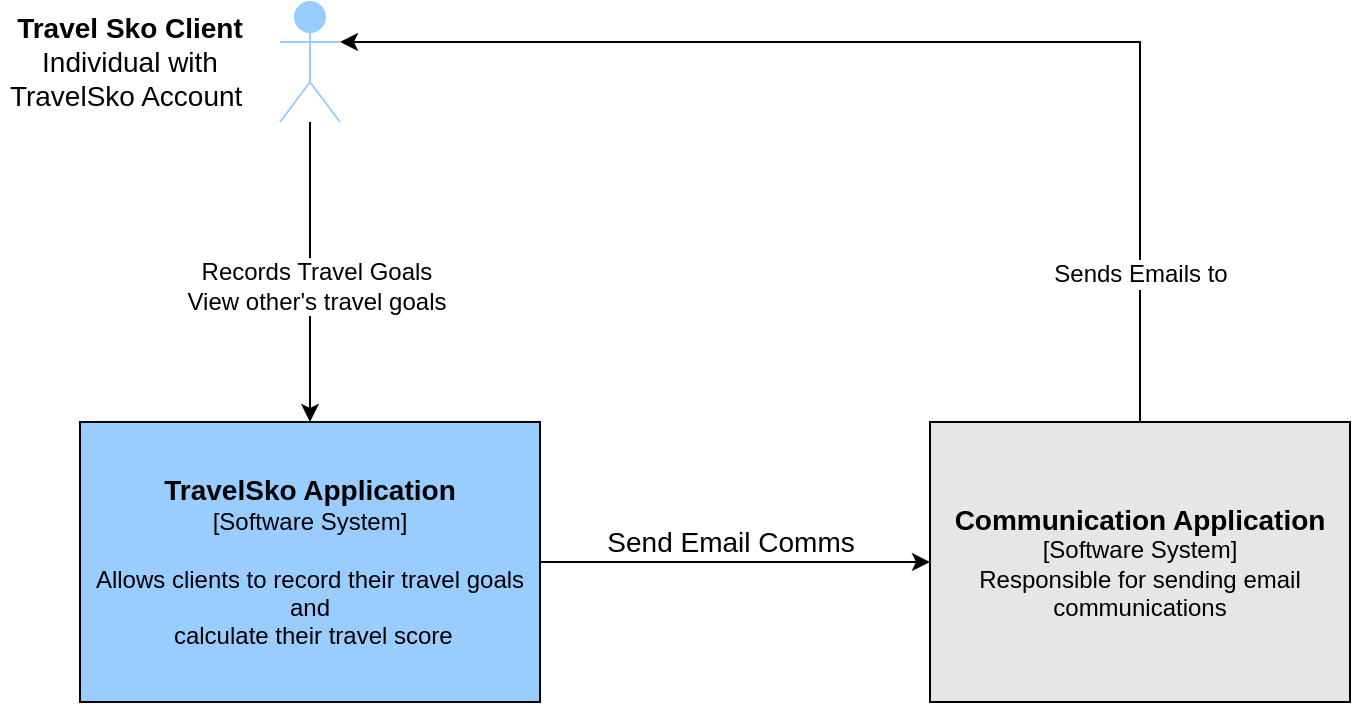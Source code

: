<mxfile version="16.0.0" type="device" pages="2"><diagram id="cm2jMaO9khR2X9OITr9r" name="Context"><mxGraphModel dx="946" dy="594" grid="1" gridSize="10" guides="1" tooltips="1" connect="1" arrows="1" fold="1" page="1" pageScale="1" pageWidth="1169" pageHeight="827" math="0" shadow="0"><root><mxCell id="0"/><mxCell id="1" parent="0"/><mxCell id="SmpvRbW3112xZueSAbn0-1" style="edgeStyle=orthogonalEdgeStyle;rounded=0;orthogonalLoop=1;jettySize=auto;html=1;entryX=0;entryY=0.5;entryDx=0;entryDy=0;fontSize=14;" edge="1" parent="1" source="SmpvRbW3112xZueSAbn0-3" target="SmpvRbW3112xZueSAbn0-6"><mxGeometry relative="1" as="geometry"/></mxCell><mxCell id="SmpvRbW3112xZueSAbn0-2" value="Send Email Comms" style="edgeLabel;html=1;align=center;verticalAlign=middle;resizable=0;points=[];fontSize=14;" vertex="1" connectable="0" parent="SmpvRbW3112xZueSAbn0-1"><mxGeometry x="0.136" y="-1" relative="1" as="geometry"><mxPoint x="-16" y="-11" as="offset"/></mxGeometry></mxCell><mxCell id="SmpvRbW3112xZueSAbn0-3" value="&lt;font style=&quot;font-size: 14px&quot;&gt;&lt;b&gt;TravelSko Application&lt;br&gt;&lt;/b&gt;&lt;/font&gt;[Software System]&lt;br&gt;&lt;br&gt;Allows clients to record their travel goals and&lt;br&gt;&amp;nbsp;calculate their travel score" style="rounded=0;whiteSpace=wrap;html=1;fillColor=#99CCFF;" vertex="1" parent="1"><mxGeometry x="110" y="274" width="230" height="140" as="geometry"/></mxCell><mxCell id="SmpvRbW3112xZueSAbn0-4" style="edgeStyle=orthogonalEdgeStyle;rounded=0;orthogonalLoop=1;jettySize=auto;html=1;entryX=1;entryY=0.333;entryDx=0;entryDy=0;entryPerimeter=0;fontSize=14;exitX=0.5;exitY=0;exitDx=0;exitDy=0;" edge="1" parent="1" source="SmpvRbW3112xZueSAbn0-6" target="SmpvRbW3112xZueSAbn0-9"><mxGeometry relative="1" as="geometry"/></mxCell><mxCell id="SmpvRbW3112xZueSAbn0-5" value="Sends Emails to" style="edgeLabel;html=1;align=center;verticalAlign=middle;resizable=0;points=[];fontSize=12;" vertex="1" connectable="0" parent="SmpvRbW3112xZueSAbn0-4"><mxGeometry x="-0.62" y="-1" relative="1" as="geometry"><mxPoint x="-1" y="38" as="offset"/></mxGeometry></mxCell><mxCell id="SmpvRbW3112xZueSAbn0-6" value="&lt;b&gt;&lt;font style=&quot;font-size: 14px&quot;&gt;Communication Application&lt;/font&gt;&lt;/b&gt;&lt;br&gt;[Software System]&lt;br&gt;Responsible for sending email communications" style="rounded=0;whiteSpace=wrap;html=1;fillColor=#E6E6E6;" vertex="1" parent="1"><mxGeometry x="535" y="274" width="210" height="140" as="geometry"/></mxCell><mxCell id="SmpvRbW3112xZueSAbn0-7" style="edgeStyle=orthogonalEdgeStyle;rounded=0;orthogonalLoop=1;jettySize=auto;html=1;fontSize=14;" edge="1" parent="1" source="SmpvRbW3112xZueSAbn0-9" target="SmpvRbW3112xZueSAbn0-3"><mxGeometry relative="1" as="geometry"/></mxCell><mxCell id="SmpvRbW3112xZueSAbn0-8" value="Records Travel Goals&lt;br style=&quot;font-size: 12px;&quot;&gt;View other's travel goals" style="edgeLabel;html=1;align=center;verticalAlign=middle;resizable=0;points=[];fontSize=12;" vertex="1" connectable="0" parent="SmpvRbW3112xZueSAbn0-7"><mxGeometry x="0.093" y="3" relative="1" as="geometry"><mxPoint as="offset"/></mxGeometry></mxCell><mxCell id="SmpvRbW3112xZueSAbn0-9" value="" style="shape=umlActor;verticalLabelPosition=bottom;verticalAlign=top;html=1;outlineConnect=0;fontSize=14;strokeColor=#99CCFF;fillColor=#99CCFF;" vertex="1" parent="1"><mxGeometry x="210" y="64" width="30" height="60" as="geometry"/></mxCell><mxCell id="SmpvRbW3112xZueSAbn0-10" value="&lt;b&gt;Travel Sko Client&lt;/b&gt;&lt;br&gt;Individual with TravelSko Account&amp;nbsp;" style="text;html=1;strokeColor=none;fillColor=none;align=center;verticalAlign=middle;whiteSpace=wrap;rounded=0;fontSize=14;" vertex="1" parent="1"><mxGeometry x="70" y="79" width="130" height="30" as="geometry"/></mxCell></root></mxGraphModel></diagram><diagram id="hLGTJx3j5lnkNTs-OWCd" name="Container"><mxGraphModel dx="1113" dy="699" grid="1" gridSize="10" guides="1" tooltips="1" connect="1" arrows="1" fold="1" page="1" pageScale="1" pageWidth="1169" pageHeight="827" math="0" shadow="0"><root><mxCell id="PIjeAJXfHt2wOlFvmQkJ-0"/><mxCell id="PIjeAJXfHt2wOlFvmQkJ-1" parent="PIjeAJXfHt2wOlFvmQkJ-0"/><mxCell id="Aj67abTnd_cvBIb0NV3P-2" value="" style="rounded=0;whiteSpace=wrap;html=1;fillColor=#FFFFFF;dashed=1;" vertex="1" parent="PIjeAJXfHt2wOlFvmQkJ-1"><mxGeometry x="40" y="270" width="660" height="520" as="geometry"/></mxCell><mxCell id="Aj67abTnd_cvBIb0NV3P-0" style="edgeStyle=orthogonalEdgeStyle;rounded=0;orthogonalLoop=1;jettySize=auto;html=1;entryX=0;entryY=0.5;entryDx=0;entryDy=0;fontSize=14;exitX=1;exitY=0.5;exitDx=0;exitDy=0;" edge="1" parent="PIjeAJXfHt2wOlFvmQkJ-1" source="2xf3lS-XMsA-cTO8gi2E-5" target="Aj67abTnd_cvBIb0NV3P-5"><mxGeometry relative="1" as="geometry"/></mxCell><mxCell id="Aj67abTnd_cvBIb0NV3P-1" value="Send Email Comms" style="edgeLabel;html=1;align=center;verticalAlign=middle;resizable=0;points=[];fontSize=11;" vertex="1" connectable="0" parent="Aj67abTnd_cvBIb0NV3P-0"><mxGeometry x="0.136" y="-1" relative="1" as="geometry"><mxPoint x="-16" y="-11" as="offset"/></mxGeometry></mxCell><mxCell id="Aj67abTnd_cvBIb0NV3P-3" style="edgeStyle=orthogonalEdgeStyle;rounded=0;orthogonalLoop=1;jettySize=auto;html=1;entryX=1;entryY=0.333;entryDx=0;entryDy=0;entryPerimeter=0;fontSize=14;exitX=0.5;exitY=0;exitDx=0;exitDy=0;" edge="1" parent="PIjeAJXfHt2wOlFvmQkJ-1" source="Aj67abTnd_cvBIb0NV3P-5" target="Aj67abTnd_cvBIb0NV3P-7"><mxGeometry relative="1" as="geometry"/></mxCell><mxCell id="Aj67abTnd_cvBIb0NV3P-4" value="Sends Emails to" style="edgeLabel;html=1;align=center;verticalAlign=middle;resizable=0;points=[];fontSize=11;" vertex="1" connectable="0" parent="Aj67abTnd_cvBIb0NV3P-3"><mxGeometry x="-0.62" y="-1" relative="1" as="geometry"><mxPoint as="offset"/></mxGeometry></mxCell><mxCell id="Aj67abTnd_cvBIb0NV3P-5" value="&lt;b&gt;&lt;font style=&quot;font-size: 14px&quot;&gt;Communication Application&lt;/font&gt;&lt;/b&gt;&lt;br&gt;Responsible for sending email communications" style="rounded=0;whiteSpace=wrap;html=1;fillColor=#E6E6E6;" vertex="1" parent="PIjeAJXfHt2wOlFvmQkJ-1"><mxGeometry x="880" y="615" width="210" height="140" as="geometry"/></mxCell><mxCell id="Aj67abTnd_cvBIb0NV3P-6" style="edgeStyle=orthogonalEdgeStyle;rounded=0;orthogonalLoop=1;jettySize=auto;html=1;fontSize=14;" edge="1" parent="PIjeAJXfHt2wOlFvmQkJ-1" source="Aj67abTnd_cvBIb0NV3P-7" target="2xf3lS-XMsA-cTO8gi2E-0"><mxGeometry relative="1" as="geometry"/></mxCell><mxCell id="Aj67abTnd_cvBIb0NV3P-9" value="Records Travel Goals&lt;br style=&quot;font-size: 11px;&quot;&gt;View other's travel goals" style="edgeLabel;html=1;align=center;verticalAlign=middle;resizable=0;points=[];fontSize=11;" vertex="1" connectable="0" parent="Aj67abTnd_cvBIb0NV3P-6"><mxGeometry x="0.093" y="3" relative="1" as="geometry"><mxPoint x="12" y="-43" as="offset"/></mxGeometry></mxCell><mxCell id="Aj67abTnd_cvBIb0NV3P-7" value="" style="shape=umlActor;verticalLabelPosition=bottom;verticalAlign=top;html=1;outlineConnect=0;fontSize=14;strokeColor=#99CCFF;fillColor=#99CCFF;" vertex="1" parent="PIjeAJXfHt2wOlFvmQkJ-1"><mxGeometry x="165" y="110" width="30" height="60" as="geometry"/></mxCell><mxCell id="Aj67abTnd_cvBIb0NV3P-8" value="&lt;b&gt;Travel Sko Client&lt;/b&gt;&lt;br&gt;Individual with TravelSko Account&amp;nbsp;" style="text;html=1;strokeColor=none;fillColor=none;align=center;verticalAlign=middle;whiteSpace=wrap;rounded=0;fontSize=14;" vertex="1" parent="PIjeAJXfHt2wOlFvmQkJ-1"><mxGeometry x="25" y="125" width="130" height="30" as="geometry"/></mxCell><mxCell id="2xf3lS-XMsA-cTO8gi2E-6" style="edgeStyle=orthogonalEdgeStyle;rounded=0;orthogonalLoop=1;jettySize=auto;html=1;fontSize=11;" edge="1" parent="PIjeAJXfHt2wOlFvmQkJ-1" source="2xf3lS-XMsA-cTO8gi2E-0" target="2xf3lS-XMsA-cTO8gi2E-3"><mxGeometry relative="1" as="geometry"/></mxCell><mxCell id="2xf3lS-XMsA-cTO8gi2E-12" value="Make API Calls to" style="edgeLabel;html=1;align=center;verticalAlign=middle;resizable=0;points=[];fontSize=11;" vertex="1" connectable="0" parent="2xf3lS-XMsA-cTO8gi2E-6"><mxGeometry x="-0.115" y="-4" relative="1" as="geometry"><mxPoint as="offset"/></mxGeometry></mxCell><mxCell id="2xf3lS-XMsA-cTO8gi2E-0" value="&lt;span style=&quot;font-size: 14px&quot;&gt;&lt;b&gt;Mobile App&lt;br&gt;&lt;/b&gt;&lt;/span&gt;&lt;font style=&quot;font-size: 10px&quot;&gt;[Container: React &lt;/font&gt;&lt;font style=&quot;font-size: 10px&quot;&gt;&lt;font style=&quot;font-size: 10px&quot;&gt;Nat&lt;/font&gt;ive&lt;/font&gt;]&lt;br&gt;&lt;br&gt;&lt;font style=&quot;font-size: 11px&quot;&gt;Point of entry channel for TravelSko clientz&amp;nbsp;&lt;/font&gt;" style="rounded=0;whiteSpace=wrap;html=1;fillColor=#66B2FF;fontColor=#FFFFFF;" vertex="1" parent="PIjeAJXfHt2wOlFvmQkJ-1"><mxGeometry x="100" y="310" width="160" height="90" as="geometry"/></mxCell><mxCell id="2xf3lS-XMsA-cTO8gi2E-1" value="&lt;b&gt;TravelSko&lt;/b&gt;&lt;br&gt;&lt;font style=&quot;font-size: 10px&quot;&gt;[System]&lt;/font&gt;" style="text;html=1;strokeColor=none;fillColor=none;align=center;verticalAlign=middle;whiteSpace=wrap;rounded=0;fontSize=14;" vertex="1" parent="PIjeAJXfHt2wOlFvmQkJ-1"><mxGeometry x="50" y="750" width="70" height="30" as="geometry"/></mxCell><mxCell id="2xf3lS-XMsA-cTO8gi2E-2" value="&lt;font style=&quot;font-size: 14px&quot;&gt;&lt;b&gt;Database&lt;br&gt;&lt;/b&gt;&lt;/font&gt;&lt;font style=&quot;font-size: 10px&quot;&gt;[Container: Cosmos DB&lt;/font&gt;]&lt;br&gt;&lt;br&gt;&lt;font style=&quot;font-size: 11px&quot;&gt;Stores containers for all TravelSko functions&lt;/font&gt;" style="rounded=0;whiteSpace=wrap;html=1;fillColor=#66B2FF;fontColor=#FFFFFF;" vertex="1" parent="PIjeAJXfHt2wOlFvmQkJ-1"><mxGeometry x="100" y="640" width="160" height="90" as="geometry"/></mxCell><mxCell id="2xf3lS-XMsA-cTO8gi2E-8" style="edgeStyle=orthogonalEdgeStyle;rounded=0;orthogonalLoop=1;jettySize=auto;html=1;entryX=0;entryY=0.5;entryDx=0;entryDy=0;fontSize=11;" edge="1" parent="PIjeAJXfHt2wOlFvmQkJ-1" source="2xf3lS-XMsA-cTO8gi2E-3" target="2xf3lS-XMsA-cTO8gi2E-4"><mxGeometry relative="1" as="geometry"/></mxCell><mxCell id="2xf3lS-XMsA-cTO8gi2E-14" value="Publishes Profile&lt;br&gt;events to" style="edgeLabel;html=1;align=center;verticalAlign=middle;resizable=0;points=[];fontSize=11;" vertex="1" connectable="0" parent="2xf3lS-XMsA-cTO8gi2E-8"><mxGeometry x="-0.167" y="-2" relative="1" as="geometry"><mxPoint as="offset"/></mxGeometry></mxCell><mxCell id="2xf3lS-XMsA-cTO8gi2E-10" style="edgeStyle=orthogonalEdgeStyle;rounded=0;orthogonalLoop=1;jettySize=auto;html=1;fontSize=11;" edge="1" parent="PIjeAJXfHt2wOlFvmQkJ-1" source="2xf3lS-XMsA-cTO8gi2E-3" target="2xf3lS-XMsA-cTO8gi2E-2"><mxGeometry relative="1" as="geometry"/></mxCell><mxCell id="2xf3lS-XMsA-cTO8gi2E-13" value="Reads from and &lt;br&gt;writes to" style="edgeLabel;html=1;align=center;verticalAlign=middle;resizable=0;points=[];fontSize=11;" vertex="1" connectable="0" parent="2xf3lS-XMsA-cTO8gi2E-10"><mxGeometry x="0.092" y="-4" relative="1" as="geometry"><mxPoint x="4" y="-13" as="offset"/></mxGeometry></mxCell><mxCell id="2xf3lS-XMsA-cTO8gi2E-3" value="&lt;font style=&quot;font-size: 14px&quot;&gt;&lt;b&gt;Profile&amp;nbsp;Service&lt;br&gt;&lt;/b&gt;&lt;/font&gt;&lt;font style=&quot;font-size: 10px&quot;&gt;[Container: Azure Function&lt;/font&gt;]&lt;br&gt;&lt;br&gt;&lt;font style=&quot;font-size: 11px&quot;&gt;Facilitate travel goals record and calculates travel score&lt;/font&gt;" style="rounded=0;whiteSpace=wrap;html=1;fillColor=#66B2FF;fontColor=#FFFFFF;" vertex="1" parent="PIjeAJXfHt2wOlFvmQkJ-1"><mxGeometry x="100" y="490" width="160" height="90" as="geometry"/></mxCell><mxCell id="2xf3lS-XMsA-cTO8gi2E-9" style="edgeStyle=orthogonalEdgeStyle;rounded=0;orthogonalLoop=1;jettySize=auto;html=1;entryX=0.5;entryY=0;entryDx=0;entryDy=0;fontSize=11;exitX=1;exitY=0.5;exitDx=0;exitDy=0;" edge="1" parent="PIjeAJXfHt2wOlFvmQkJ-1" source="2xf3lS-XMsA-cTO8gi2E-4" target="2xf3lS-XMsA-cTO8gi2E-5"><mxGeometry relative="1" as="geometry"/></mxCell><mxCell id="2xf3lS-XMsA-cTO8gi2E-15" value="Publishes profiles&lt;br&gt;events to" style="edgeLabel;html=1;align=center;verticalAlign=middle;resizable=0;points=[];fontSize=11;" vertex="1" connectable="0" parent="2xf3lS-XMsA-cTO8gi2E-9"><mxGeometry x="0.406" y="1" relative="1" as="geometry"><mxPoint as="offset"/></mxGeometry></mxCell><mxCell id="2xf3lS-XMsA-cTO8gi2E-4" value="&lt;font style=&quot;font-size: 14px&quot;&gt;&lt;b&gt;Integration Event Stream&lt;br&gt;&lt;/b&gt;&lt;/font&gt;&lt;font style=&quot;font-size: 10px&quot;&gt;[Container: Event Grid&lt;/font&gt;]&lt;br&gt;&lt;br&gt;&lt;span style=&quot;font-size: 11px&quot;&gt;Streams internal events between TravelSko services&lt;/span&gt;" style="rounded=0;whiteSpace=wrap;html=1;fillColor=#66B2FF;fontColor=#FFFFFF;" vertex="1" parent="PIjeAJXfHt2wOlFvmQkJ-1"><mxGeometry x="390" y="490" width="160" height="90" as="geometry"/></mxCell><mxCell id="2xf3lS-XMsA-cTO8gi2E-11" value="Reads from and&lt;br&gt;writes to" style="edgeStyle=orthogonalEdgeStyle;rounded=0;orthogonalLoop=1;jettySize=auto;html=1;entryX=1;entryY=0.5;entryDx=0;entryDy=0;fontSize=11;" edge="1" parent="PIjeAJXfHt2wOlFvmQkJ-1" source="2xf3lS-XMsA-cTO8gi2E-5" target="2xf3lS-XMsA-cTO8gi2E-2"><mxGeometry relative="1" as="geometry"/></mxCell><mxCell id="2xf3lS-XMsA-cTO8gi2E-5" value="&lt;font style=&quot;font-size: 14px&quot;&gt;&lt;b&gt;Communication Handler&lt;br&gt;&lt;/b&gt;&lt;/font&gt;&lt;font style=&quot;font-size: 10px&quot;&gt;[Container: Event Grid&lt;/font&gt;]&lt;br&gt;&lt;br&gt;&lt;font style=&quot;font-size: 11px&quot;&gt;Sends TravelSko communications&lt;/font&gt;" style="rounded=0;whiteSpace=wrap;html=1;fillColor=#66B2FF;fontColor=#FFFFFF;" vertex="1" parent="PIjeAJXfHt2wOlFvmQkJ-1"><mxGeometry x="520" y="640" width="160" height="90" as="geometry"/></mxCell></root></mxGraphModel></diagram></mxfile>